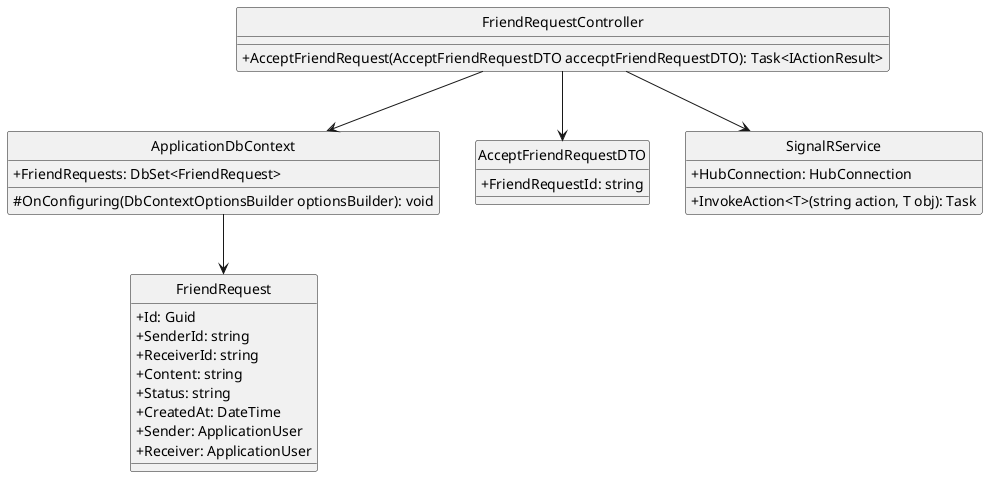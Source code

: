 @startuml acceptFriendRequest
hide circle
skinparam classAttributeIconSize 0
class FriendRequestController {
    +AcceptFriendRequest(AcceptFriendRequestDTO accecptFriendRequestDTO): Task<IActionResult>
}

class ApplicationDbContext {
    +FriendRequests: DbSet<FriendRequest>
    #OnConfiguring(DbContextOptionsBuilder optionsBuilder): void
}


class AcceptFriendRequestDTO {
    +FriendRequestId: string
}

class FriendRequest {
    +Id: Guid
    +SenderId: string
    +ReceiverId: string
    +Content: string
    +Status: string
    +CreatedAt: DateTime
    +Sender: ApplicationUser
    +Receiver: ApplicationUser
}


class SignalRService {
    +HubConnection: HubConnection
    +InvokeAction<T>(string action, T obj): Task
}

FriendRequestController --> ApplicationDbContext
FriendRequestController --> AcceptFriendRequestDTO
FriendRequestController --> SignalRService
ApplicationDbContext --> FriendRequest
@enduml
